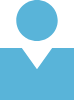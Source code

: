 <mxfile version="26.0.15">
  <diagram name="Página-1" id="gQsQwfGLTvBSRafgmzTL">
    <mxGraphModel dx="2868" dy="1548" grid="1" gridSize="10" guides="1" tooltips="1" connect="1" arrows="1" fold="1" page="1" pageScale="1" pageWidth="827" pageHeight="1169" math="0" shadow="0">
      <root>
        <mxCell id="0" />
        <mxCell id="1" parent="0" />
        <mxCell id="nzkwwnV7uFEQVJuX7ikb-5" value="" style="image;sketch=0;aspect=fixed;html=1;points=[];align=center;fontSize=12;image=img/lib/mscae/Person.svg;" vertex="1" parent="1">
          <mxGeometry x="10" y="140" width="37" height="50" as="geometry" />
        </mxCell>
      </root>
    </mxGraphModel>
  </diagram>
</mxfile>
